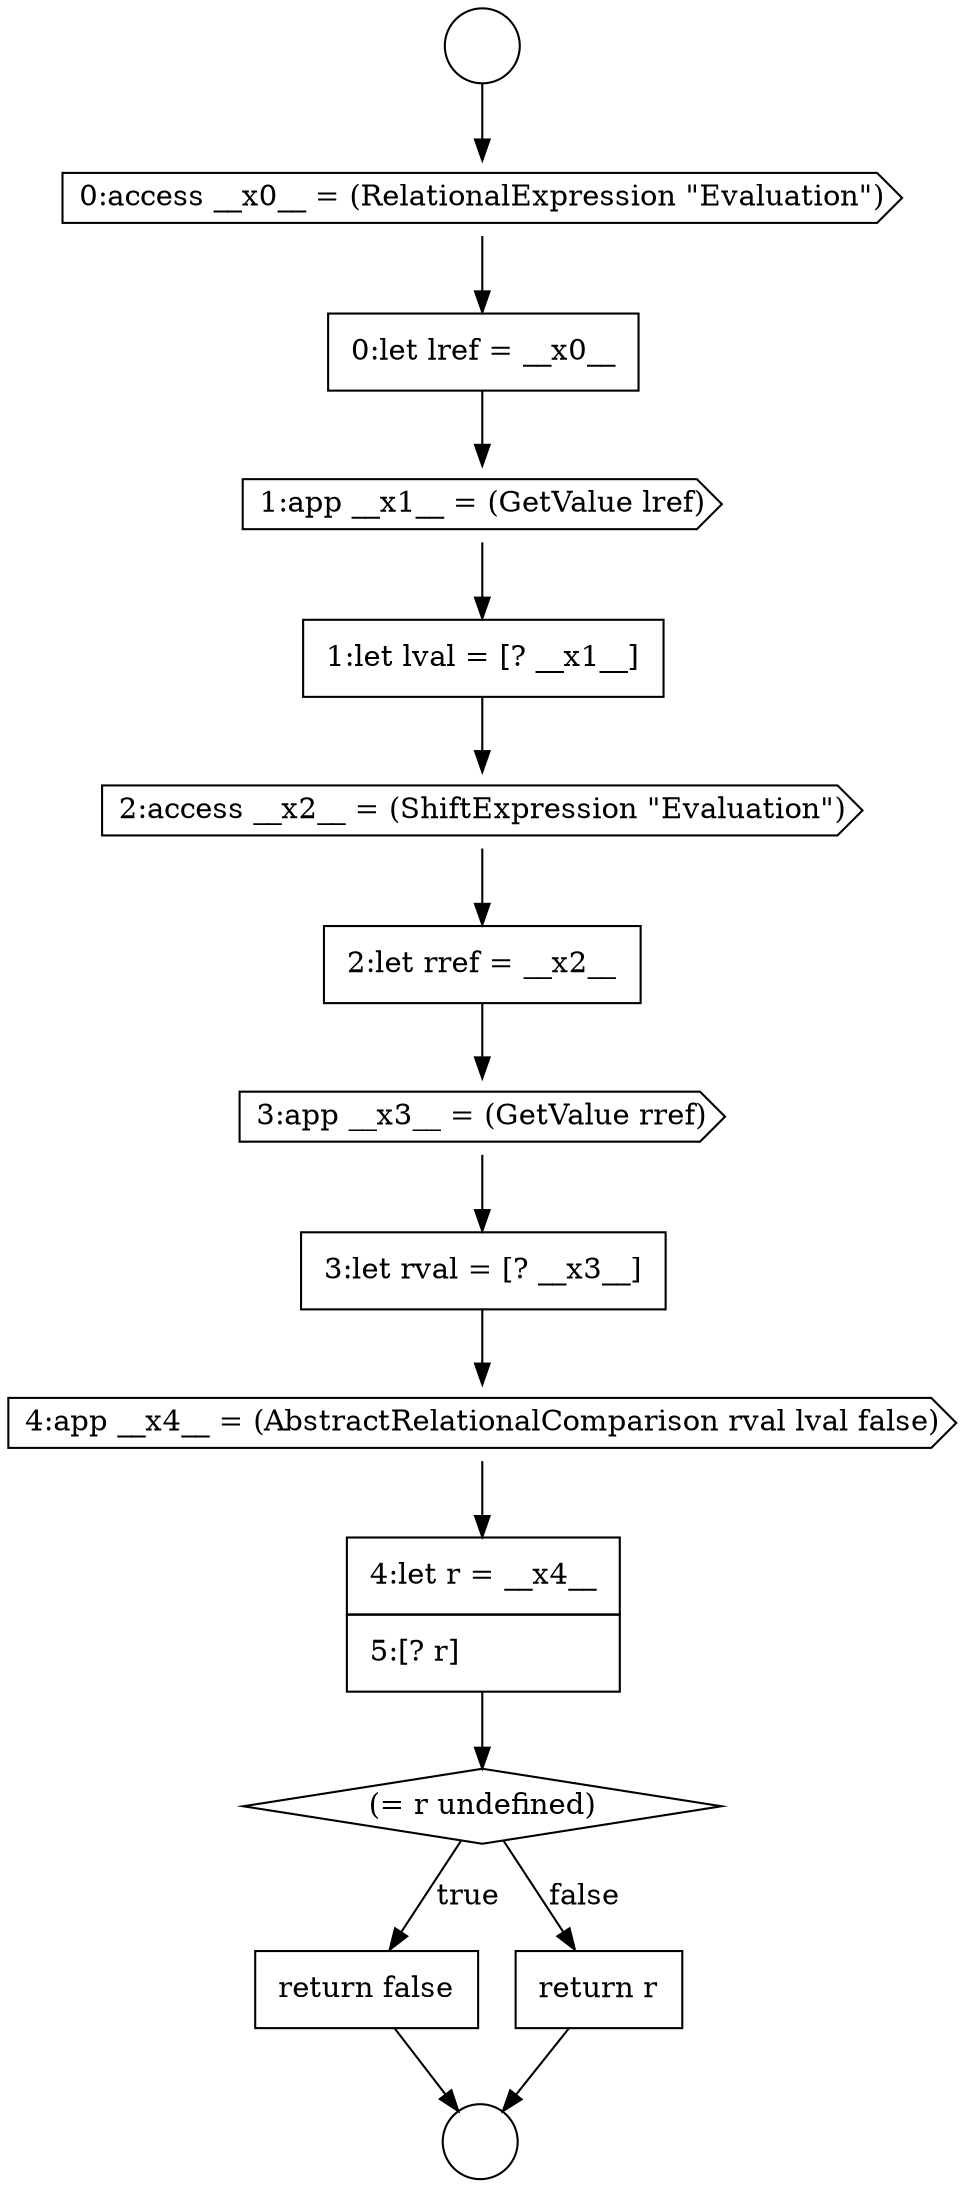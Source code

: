 digraph {
  node4821 [shape=diamond, label=<<font color="black">(= r undefined)</font>> color="black" fillcolor="white" style=filled]
  node4817 [shape=cds, label=<<font color="black">3:app __x3__ = (GetValue rref)</font>> color="black" fillcolor="white" style=filled]
  node4814 [shape=none, margin=0, label=<<font color="black">
    <table border="0" cellborder="1" cellspacing="0" cellpadding="10">
      <tr><td align="left">1:let lval = [? __x1__]</td></tr>
    </table>
  </font>> color="black" fillcolor="white" style=filled]
  node4822 [shape=none, margin=0, label=<<font color="black">
    <table border="0" cellborder="1" cellspacing="0" cellpadding="10">
      <tr><td align="left">return false</td></tr>
    </table>
  </font>> color="black" fillcolor="white" style=filled]
  node4818 [shape=none, margin=0, label=<<font color="black">
    <table border="0" cellborder="1" cellspacing="0" cellpadding="10">
      <tr><td align="left">3:let rval = [? __x3__]</td></tr>
    </table>
  </font>> color="black" fillcolor="white" style=filled]
  node4819 [shape=cds, label=<<font color="black">4:app __x4__ = (AbstractRelationalComparison rval lval false)</font>> color="black" fillcolor="white" style=filled]
  node4823 [shape=none, margin=0, label=<<font color="black">
    <table border="0" cellborder="1" cellspacing="0" cellpadding="10">
      <tr><td align="left">return r</td></tr>
    </table>
  </font>> color="black" fillcolor="white" style=filled]
  node4820 [shape=none, margin=0, label=<<font color="black">
    <table border="0" cellborder="1" cellspacing="0" cellpadding="10">
      <tr><td align="left">4:let r = __x4__</td></tr>
      <tr><td align="left">5:[? r]</td></tr>
    </table>
  </font>> color="black" fillcolor="white" style=filled]
  node4815 [shape=cds, label=<<font color="black">2:access __x2__ = (ShiftExpression &quot;Evaluation&quot;)</font>> color="black" fillcolor="white" style=filled]
  node4810 [shape=circle label=" " color="black" fillcolor="white" style=filled]
  node4813 [shape=cds, label=<<font color="black">1:app __x1__ = (GetValue lref)</font>> color="black" fillcolor="white" style=filled]
  node4812 [shape=none, margin=0, label=<<font color="black">
    <table border="0" cellborder="1" cellspacing="0" cellpadding="10">
      <tr><td align="left">0:let lref = __x0__</td></tr>
    </table>
  </font>> color="black" fillcolor="white" style=filled]
  node4816 [shape=none, margin=0, label=<<font color="black">
    <table border="0" cellborder="1" cellspacing="0" cellpadding="10">
      <tr><td align="left">2:let rref = __x2__</td></tr>
    </table>
  </font>> color="black" fillcolor="white" style=filled]
  node4809 [shape=circle label=" " color="black" fillcolor="white" style=filled]
  node4811 [shape=cds, label=<<font color="black">0:access __x0__ = (RelationalExpression &quot;Evaluation&quot;)</font>> color="black" fillcolor="white" style=filled]
  node4820 -> node4821 [ color="black"]
  node4816 -> node4817 [ color="black"]
  node4823 -> node4810 [ color="black"]
  node4817 -> node4818 [ color="black"]
  node4814 -> node4815 [ color="black"]
  node4815 -> node4816 [ color="black"]
  node4812 -> node4813 [ color="black"]
  node4819 -> node4820 [ color="black"]
  node4813 -> node4814 [ color="black"]
  node4811 -> node4812 [ color="black"]
  node4818 -> node4819 [ color="black"]
  node4822 -> node4810 [ color="black"]
  node4809 -> node4811 [ color="black"]
  node4821 -> node4822 [label=<<font color="black">true</font>> color="black"]
  node4821 -> node4823 [label=<<font color="black">false</font>> color="black"]
}
